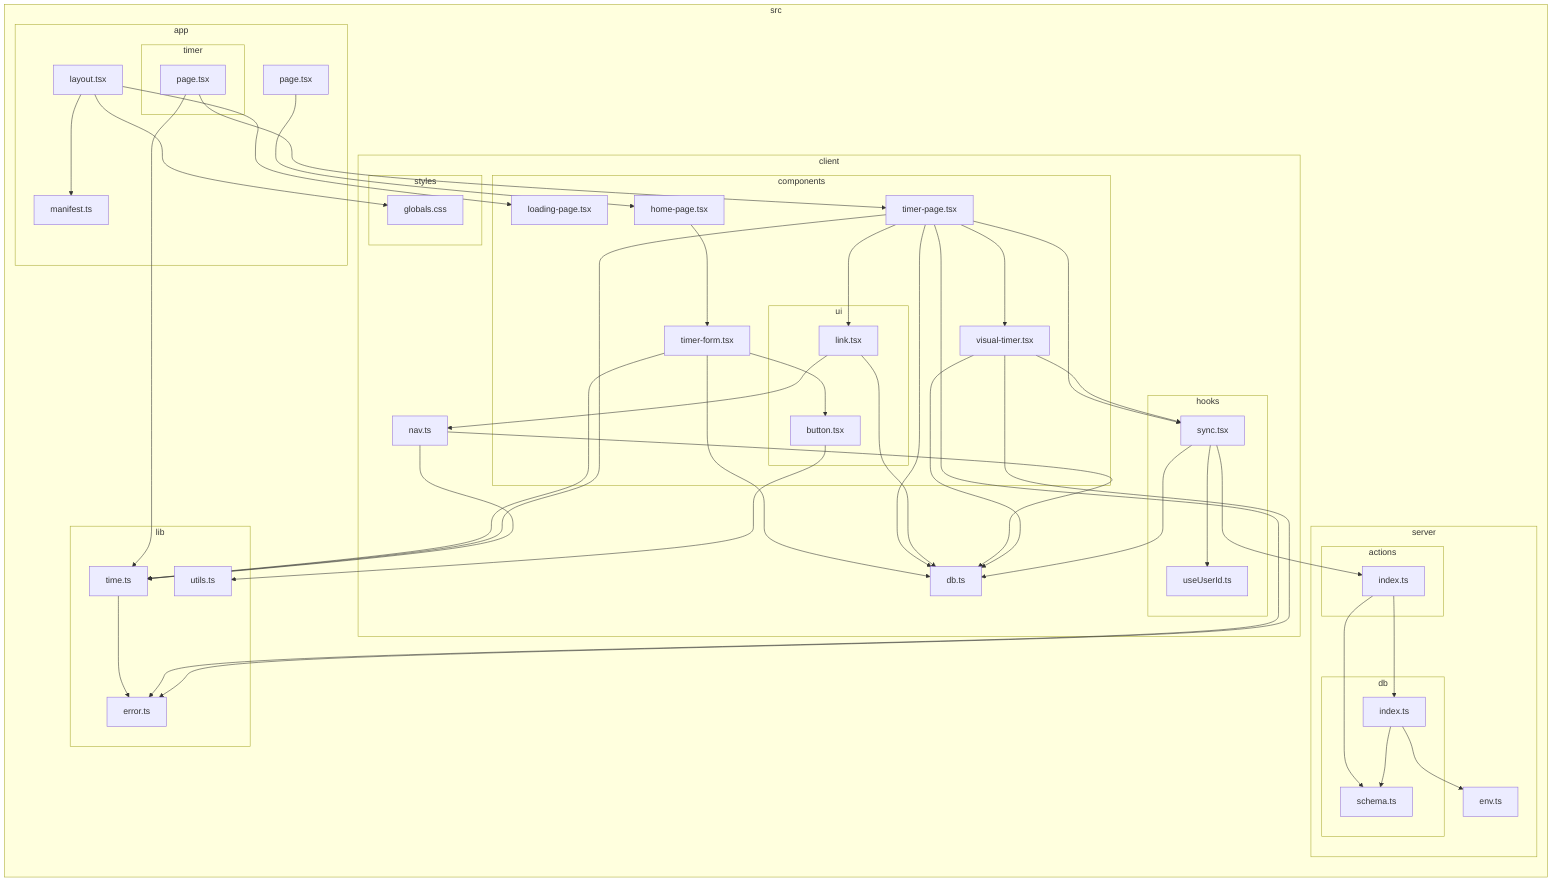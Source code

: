 flowchart LR

subgraph 0["src"]
subgraph 1["app"]
2["layout.tsx"]
6["manifest.ts"]
9["page.tsx"]
subgraph J["timer"]
K["page.tsx"]
end
end
subgraph 3["client"]
subgraph 4["styles"]
5["globals.css"]
end
subgraph 7["components"]
8["loading-page.tsx"]
A["home-page.tsx"]
B["timer-form.tsx"]
subgraph C["ui"]
D["button.tsx"]
W["link.tsx"]
end
L["timer-page.tsx"]
Y["visual-timer.tsx"]
end
G["db.ts"]
subgraph M["hooks"]
N["sync.tsx"]
O["useUserId.ts"]
end
X["nav.ts"]
end
subgraph E["lib"]
F["utils.ts"]
H["time.ts"]
I["error.ts"]
end
subgraph P["server"]
subgraph Q["actions"]
R["index.ts"]
end
subgraph S["db"]
T["schema.ts"]
U["index.ts"]
end
V["env.ts"]
end
end
2-->6
2-->8
2-->5
9-->A
A-->B
B-->D
B-->G
B-->H
D-->F
H-->I
K-->L
K-->H
L-->G
L-->N
L-->W
L-->Y
L-->I
L-->H
N-->O
N-->G
N-->R
R-->T
R-->U
U-->T
U-->V
W-->G
W-->X
X-->G
X-->H
Y-->G
Y-->N
Y-->I